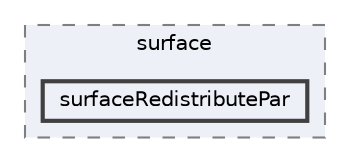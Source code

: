 digraph "applications/utilities/surface/surfaceRedistributePar"
{
 // LATEX_PDF_SIZE
  bgcolor="transparent";
  edge [fontname=Helvetica,fontsize=10,labelfontname=Helvetica,labelfontsize=10];
  node [fontname=Helvetica,fontsize=10,shape=box,height=0.2,width=0.4];
  compound=true
  subgraph clusterdir_f17de662d5fa06afbf0442aecb6ca0a0 {
    graph [ bgcolor="#edf0f7", pencolor="grey50", label="surface", fontname=Helvetica,fontsize=10 style="filled,dashed", URL="dir_f17de662d5fa06afbf0442aecb6ca0a0.html",tooltip=""]
  dir_f5bb4bd4588a930c69efc319a3740c8f [label="surfaceRedistributePar", fillcolor="#edf0f7", color="grey25", style="filled,bold", URL="dir_f5bb4bd4588a930c69efc319a3740c8f.html",tooltip=""];
  }
}
